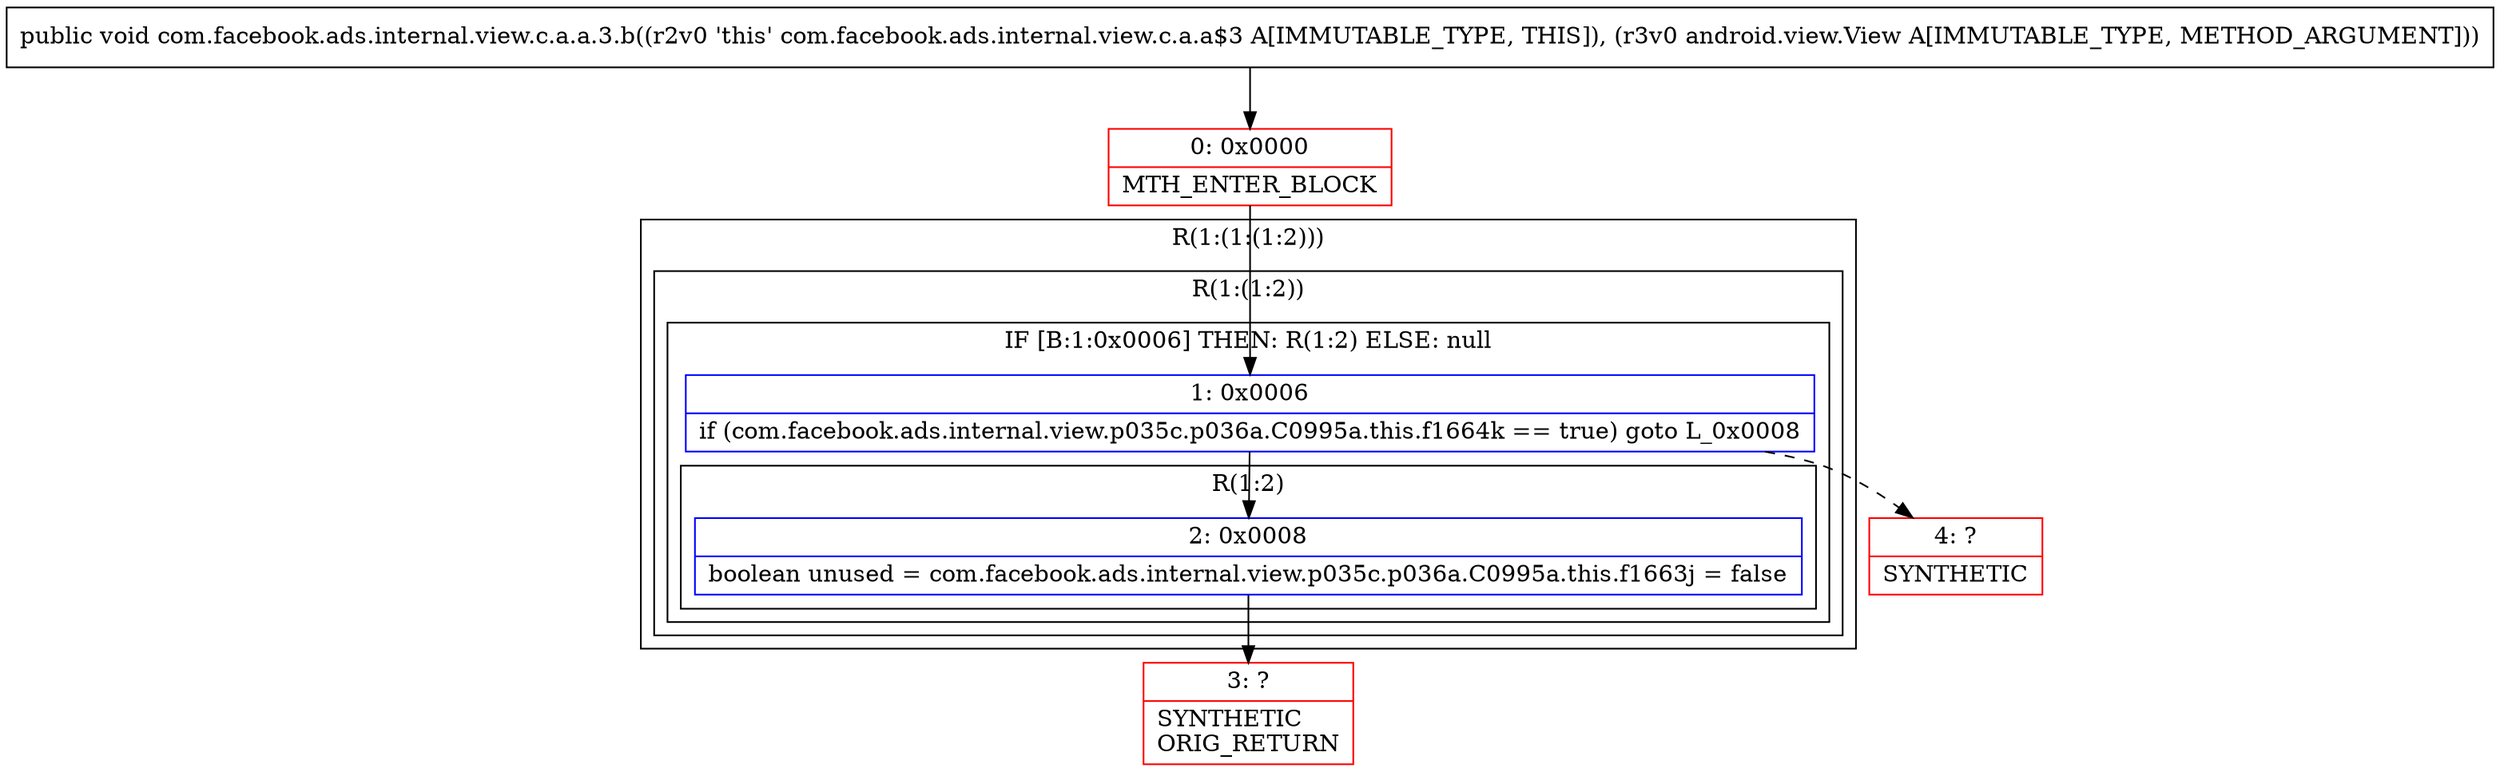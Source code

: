 digraph "CFG forcom.facebook.ads.internal.view.c.a.a.3.b(Landroid\/view\/View;)V" {
subgraph cluster_Region_499008038 {
label = "R(1:(1:(1:2)))";
node [shape=record,color=blue];
subgraph cluster_Region_104061776 {
label = "R(1:(1:2))";
node [shape=record,color=blue];
subgraph cluster_IfRegion_454146902 {
label = "IF [B:1:0x0006] THEN: R(1:2) ELSE: null";
node [shape=record,color=blue];
Node_1 [shape=record,label="{1\:\ 0x0006|if (com.facebook.ads.internal.view.p035c.p036a.C0995a.this.f1664k == true) goto L_0x0008\l}"];
subgraph cluster_Region_1147089133 {
label = "R(1:2)";
node [shape=record,color=blue];
Node_2 [shape=record,label="{2\:\ 0x0008|boolean unused = com.facebook.ads.internal.view.p035c.p036a.C0995a.this.f1663j = false\l}"];
}
}
}
}
Node_0 [shape=record,color=red,label="{0\:\ 0x0000|MTH_ENTER_BLOCK\l}"];
Node_3 [shape=record,color=red,label="{3\:\ ?|SYNTHETIC\lORIG_RETURN\l}"];
Node_4 [shape=record,color=red,label="{4\:\ ?|SYNTHETIC\l}"];
MethodNode[shape=record,label="{public void com.facebook.ads.internal.view.c.a.a.3.b((r2v0 'this' com.facebook.ads.internal.view.c.a.a$3 A[IMMUTABLE_TYPE, THIS]), (r3v0 android.view.View A[IMMUTABLE_TYPE, METHOD_ARGUMENT])) }"];
MethodNode -> Node_0;
Node_1 -> Node_2;
Node_1 -> Node_4[style=dashed];
Node_2 -> Node_3;
Node_0 -> Node_1;
}

